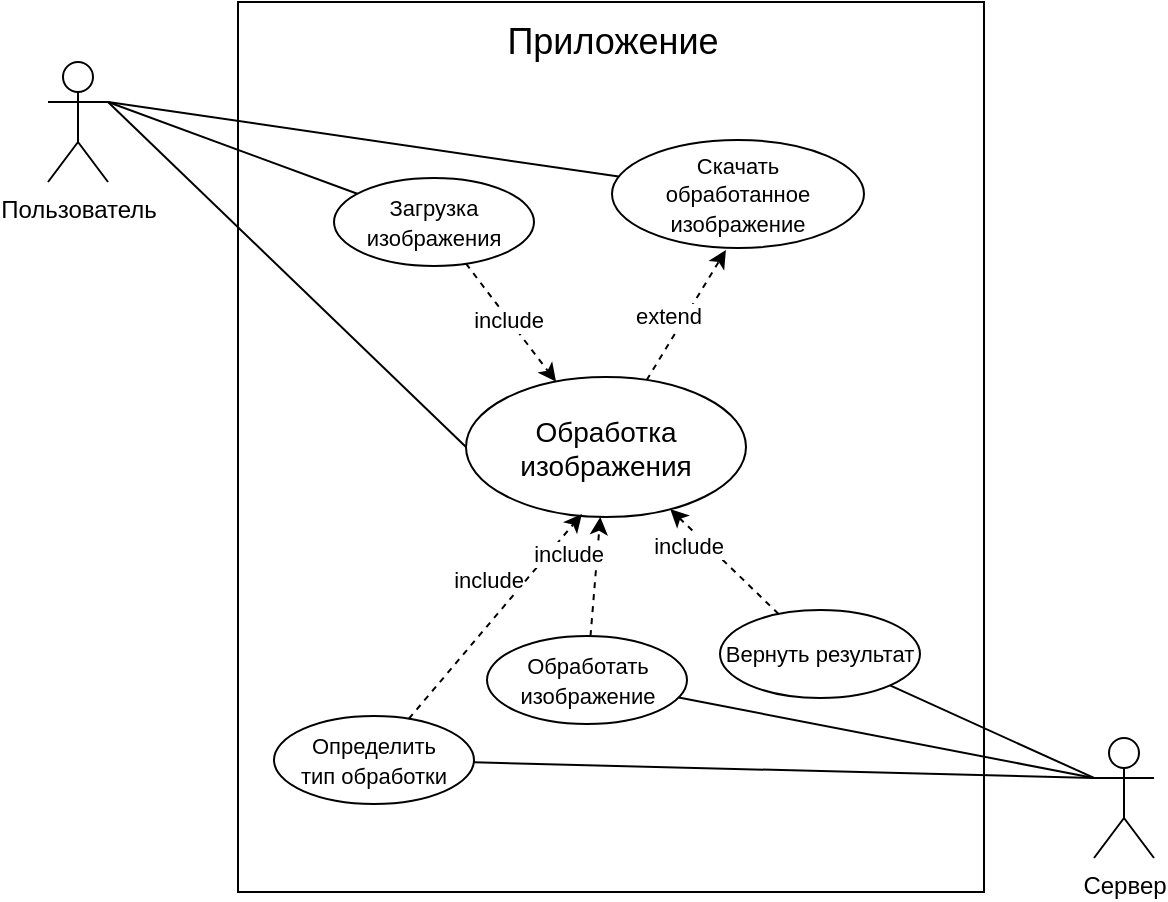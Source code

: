<mxfile version="21.2.7" type="device">
  <diagram name="Страница 1" id="lzihHljGTT70XeDV7Twb">
    <mxGraphModel dx="1434" dy="756" grid="0" gridSize="10" guides="1" tooltips="1" connect="1" arrows="1" fold="1" page="0" pageScale="1" pageWidth="827" pageHeight="1169" math="0" shadow="0">
      <root>
        <mxCell id="0" />
        <mxCell id="1" parent="0" />
        <mxCell id="rAnxgjCq4pG1K6OVk0EV-2" value="" style="rounded=0;whiteSpace=wrap;html=1;" vertex="1" parent="1">
          <mxGeometry x="168" y="153" width="373" height="445" as="geometry" />
        </mxCell>
        <mxCell id="rAnxgjCq4pG1K6OVk0EV-1" value="Пользователь" style="shape=umlActor;verticalLabelPosition=bottom;verticalAlign=top;html=1;" vertex="1" parent="1">
          <mxGeometry x="73" y="183" width="30" height="60" as="geometry" />
        </mxCell>
        <mxCell id="rAnxgjCq4pG1K6OVk0EV-3" value="&lt;font style=&quot;font-size: 18px;&quot;&gt;Приложение&lt;/font&gt;" style="text;html=1;align=center;verticalAlign=middle;resizable=0;points=[];autosize=1;strokeColor=none;fillColor=none;" vertex="1" parent="1">
          <mxGeometry x="292.5" y="156" width="124" height="34" as="geometry" />
        </mxCell>
        <mxCell id="rAnxgjCq4pG1K6OVk0EV-6" value="Сервер" style="shape=umlActor;verticalLabelPosition=bottom;verticalAlign=top;html=1;" vertex="1" parent="1">
          <mxGeometry x="596" y="521" width="30" height="60" as="geometry" />
        </mxCell>
        <mxCell id="rAnxgjCq4pG1K6OVk0EV-7" value="&lt;font style=&quot;font-size: 14px;&quot;&gt;Обработка &lt;br&gt;изображения&lt;/font&gt;" style="ellipse;whiteSpace=wrap;html=1;" vertex="1" parent="1">
          <mxGeometry x="282" y="340.5" width="140" height="70" as="geometry" />
        </mxCell>
        <mxCell id="rAnxgjCq4pG1K6OVk0EV-10" value="" style="endArrow=none;html=1;rounded=0;entryX=0;entryY=0.5;entryDx=0;entryDy=0;exitX=1;exitY=0.333;exitDx=0;exitDy=0;exitPerimeter=0;" edge="1" parent="1" source="rAnxgjCq4pG1K6OVk0EV-1" target="rAnxgjCq4pG1K6OVk0EV-7">
          <mxGeometry width="50" height="50" relative="1" as="geometry">
            <mxPoint x="54" y="507" as="sourcePoint" />
            <mxPoint x="104" y="457" as="targetPoint" />
          </mxGeometry>
        </mxCell>
        <mxCell id="rAnxgjCq4pG1K6OVk0EV-16" style="rounded=0;orthogonalLoop=1;jettySize=auto;html=1;strokeColor=default;dashed=1;" edge="1" parent="1" source="rAnxgjCq4pG1K6OVk0EV-12" target="rAnxgjCq4pG1K6OVk0EV-7">
          <mxGeometry relative="1" as="geometry" />
        </mxCell>
        <mxCell id="rAnxgjCq4pG1K6OVk0EV-18" value="include" style="edgeLabel;html=1;align=center;verticalAlign=middle;resizable=0;points=[];" vertex="1" connectable="0" parent="rAnxgjCq4pG1K6OVk0EV-16">
          <mxGeometry x="0.213" y="4" relative="1" as="geometry">
            <mxPoint x="-10" y="-5" as="offset" />
          </mxGeometry>
        </mxCell>
        <mxCell id="rAnxgjCq4pG1K6OVk0EV-12" value="&lt;font style=&quot;font-size: 11px;&quot;&gt;Загрузка&lt;br&gt;изображения&lt;/font&gt;" style="ellipse;whiteSpace=wrap;html=1;" vertex="1" parent="1">
          <mxGeometry x="216" y="241" width="100" height="44" as="geometry" />
        </mxCell>
        <mxCell id="rAnxgjCq4pG1K6OVk0EV-13" value="&lt;font style=&quot;font-size: 11px;&quot;&gt;Скачать&lt;br&gt;обработанное&lt;br&gt;изображение&lt;/font&gt;" style="ellipse;whiteSpace=wrap;html=1;" vertex="1" parent="1">
          <mxGeometry x="355" y="222" width="126" height="54" as="geometry" />
        </mxCell>
        <mxCell id="rAnxgjCq4pG1K6OVk0EV-17" style="rounded=0;orthogonalLoop=1;jettySize=auto;html=1;strokeColor=default;dashed=1;entryX=0.452;entryY=1.019;entryDx=0;entryDy=0;entryPerimeter=0;" edge="1" parent="1" source="rAnxgjCq4pG1K6OVk0EV-7" target="rAnxgjCq4pG1K6OVk0EV-13">
          <mxGeometry relative="1" as="geometry">
            <mxPoint x="346" y="283" as="sourcePoint" />
            <mxPoint x="403" y="342" as="targetPoint" />
          </mxGeometry>
        </mxCell>
        <mxCell id="rAnxgjCq4pG1K6OVk0EV-19" value="extend" style="edgeLabel;html=1;align=center;verticalAlign=middle;resizable=0;points=[];" vertex="1" connectable="0" parent="rAnxgjCq4pG1K6OVk0EV-17">
          <mxGeometry x="-0.38" y="1" relative="1" as="geometry">
            <mxPoint x="-1" y="-12" as="offset" />
          </mxGeometry>
        </mxCell>
        <mxCell id="rAnxgjCq4pG1K6OVk0EV-20" value="" style="endArrow=none;html=1;rounded=0;exitX=1;exitY=0.333;exitDx=0;exitDy=0;exitPerimeter=0;" edge="1" parent="1" source="rAnxgjCq4pG1K6OVk0EV-1" target="rAnxgjCq4pG1K6OVk0EV-12">
          <mxGeometry width="50" height="50" relative="1" as="geometry">
            <mxPoint x="121" y="376" as="sourcePoint" />
            <mxPoint x="292" y="386" as="targetPoint" />
          </mxGeometry>
        </mxCell>
        <mxCell id="rAnxgjCq4pG1K6OVk0EV-21" value="" style="endArrow=none;html=1;rounded=0;exitX=1;exitY=0.333;exitDx=0;exitDy=0;exitPerimeter=0;" edge="1" parent="1" source="rAnxgjCq4pG1K6OVk0EV-1" target="rAnxgjCq4pG1K6OVk0EV-13">
          <mxGeometry width="50" height="50" relative="1" as="geometry">
            <mxPoint x="121" y="376" as="sourcePoint" />
            <mxPoint x="230" y="294" as="targetPoint" />
          </mxGeometry>
        </mxCell>
        <mxCell id="rAnxgjCq4pG1K6OVk0EV-22" value="&lt;span style=&quot;font-size: 11px;&quot;&gt;Определить&lt;br&gt;тип обработки&lt;br&gt;&lt;/span&gt;" style="ellipse;whiteSpace=wrap;html=1;" vertex="1" parent="1">
          <mxGeometry x="186" y="510" width="100" height="44" as="geometry" />
        </mxCell>
        <mxCell id="rAnxgjCq4pG1K6OVk0EV-23" value="&lt;span style=&quot;font-size: 11px;&quot;&gt;Обработать изображение&lt;br&gt;&lt;/span&gt;" style="ellipse;whiteSpace=wrap;html=1;" vertex="1" parent="1">
          <mxGeometry x="292.5" y="470" width="100" height="44" as="geometry" />
        </mxCell>
        <mxCell id="rAnxgjCq4pG1K6OVk0EV-24" value="&lt;span style=&quot;font-size: 11px;&quot;&gt;Вернуть результат&lt;br&gt;&lt;/span&gt;" style="ellipse;whiteSpace=wrap;html=1;" vertex="1" parent="1">
          <mxGeometry x="409" y="457" width="100" height="44" as="geometry" />
        </mxCell>
        <mxCell id="rAnxgjCq4pG1K6OVk0EV-26" style="rounded=0;orthogonalLoop=1;jettySize=auto;html=1;strokeColor=default;dashed=1;entryX=0.414;entryY=0.979;entryDx=0;entryDy=0;entryPerimeter=0;" edge="1" parent="1" source="rAnxgjCq4pG1K6OVk0EV-22" target="rAnxgjCq4pG1K6OVk0EV-7">
          <mxGeometry relative="1" as="geometry">
            <mxPoint x="238" y="402" as="sourcePoint" />
            <mxPoint x="295" y="461" as="targetPoint" />
          </mxGeometry>
        </mxCell>
        <mxCell id="rAnxgjCq4pG1K6OVk0EV-27" value="include" style="edgeLabel;html=1;align=center;verticalAlign=middle;resizable=0;points=[];" vertex="1" connectable="0" parent="rAnxgjCq4pG1K6OVk0EV-26">
          <mxGeometry x="0.213" y="4" relative="1" as="geometry">
            <mxPoint x="-10" y="-5" as="offset" />
          </mxGeometry>
        </mxCell>
        <mxCell id="rAnxgjCq4pG1K6OVk0EV-28" style="rounded=0;orthogonalLoop=1;jettySize=auto;html=1;strokeColor=default;dashed=1;" edge="1" parent="1" source="rAnxgjCq4pG1K6OVk0EV-23" target="rAnxgjCq4pG1K6OVk0EV-7">
          <mxGeometry relative="1" as="geometry">
            <mxPoint x="271" y="486" as="sourcePoint" />
            <mxPoint x="352" y="421" as="targetPoint" />
          </mxGeometry>
        </mxCell>
        <mxCell id="rAnxgjCq4pG1K6OVk0EV-29" value="include" style="edgeLabel;html=1;align=center;verticalAlign=middle;resizable=0;points=[];" vertex="1" connectable="0" parent="rAnxgjCq4pG1K6OVk0EV-28">
          <mxGeometry x="0.213" y="4" relative="1" as="geometry">
            <mxPoint x="-10" y="-5" as="offset" />
          </mxGeometry>
        </mxCell>
        <mxCell id="rAnxgjCq4pG1K6OVk0EV-30" style="rounded=0;orthogonalLoop=1;jettySize=auto;html=1;strokeColor=default;dashed=1;" edge="1" parent="1" source="rAnxgjCq4pG1K6OVk0EV-24" target="rAnxgjCq4pG1K6OVk0EV-7">
          <mxGeometry relative="1" as="geometry">
            <mxPoint x="385" y="467" as="sourcePoint" />
            <mxPoint x="464" y="400" as="targetPoint" />
          </mxGeometry>
        </mxCell>
        <mxCell id="rAnxgjCq4pG1K6OVk0EV-31" value="include" style="edgeLabel;html=1;align=center;verticalAlign=middle;resizable=0;points=[];" vertex="1" connectable="0" parent="rAnxgjCq4pG1K6OVk0EV-30">
          <mxGeometry x="0.213" y="4" relative="1" as="geometry">
            <mxPoint x="-10" y="-5" as="offset" />
          </mxGeometry>
        </mxCell>
        <mxCell id="rAnxgjCq4pG1K6OVk0EV-32" value="" style="endArrow=none;html=1;rounded=0;entryX=0;entryY=0.333;entryDx=0;entryDy=0;entryPerimeter=0;" edge="1" parent="1" source="rAnxgjCq4pG1K6OVk0EV-22" target="rAnxgjCq4pG1K6OVk0EV-6">
          <mxGeometry width="50" height="50" relative="1" as="geometry">
            <mxPoint x="432" y="386" as="sourcePoint" />
            <mxPoint x="608" y="362" as="targetPoint" />
          </mxGeometry>
        </mxCell>
        <mxCell id="rAnxgjCq4pG1K6OVk0EV-33" value="" style="endArrow=none;html=1;rounded=0;entryX=0;entryY=0.333;entryDx=0;entryDy=0;entryPerimeter=0;" edge="1" parent="1" source="rAnxgjCq4pG1K6OVk0EV-23" target="rAnxgjCq4pG1K6OVk0EV-6">
          <mxGeometry width="50" height="50" relative="1" as="geometry">
            <mxPoint x="442" y="396" as="sourcePoint" />
            <mxPoint x="607" y="362" as="targetPoint" />
          </mxGeometry>
        </mxCell>
        <mxCell id="rAnxgjCq4pG1K6OVk0EV-34" value="" style="endArrow=none;html=1;rounded=0;entryX=0;entryY=0.333;entryDx=0;entryDy=0;entryPerimeter=0;" edge="1" parent="1" source="rAnxgjCq4pG1K6OVk0EV-24" target="rAnxgjCq4pG1K6OVk0EV-6">
          <mxGeometry width="50" height="50" relative="1" as="geometry">
            <mxPoint x="452" y="406" as="sourcePoint" />
            <mxPoint x="645" y="392" as="targetPoint" />
          </mxGeometry>
        </mxCell>
      </root>
    </mxGraphModel>
  </diagram>
</mxfile>

